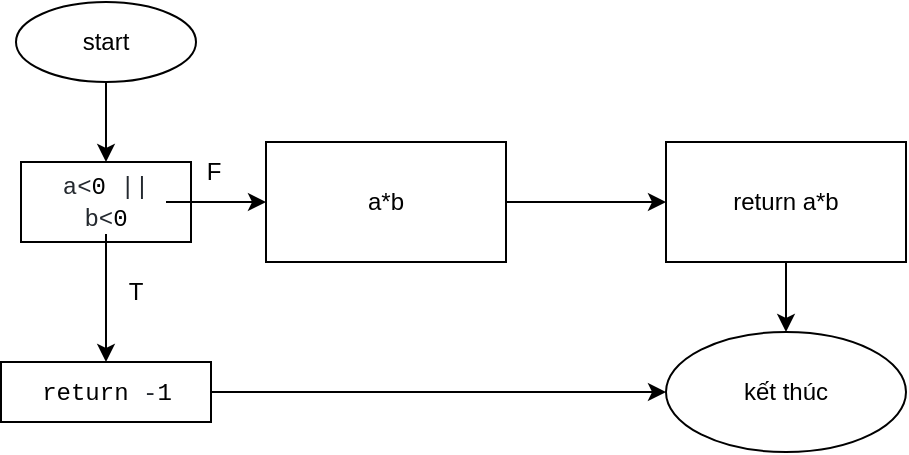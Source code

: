 <mxfile version="20.5.1" type="device" pages="2"><diagram id="QsDsP1UQCUS-W8YnPBmC" name="Trang-1"><mxGraphModel dx="1038" dy="547" grid="1" gridSize="10" guides="1" tooltips="1" connect="1" arrows="1" fold="1" page="1" pageScale="1" pageWidth="827" pageHeight="1169" math="0" shadow="0"><root><mxCell id="0"/><mxCell id="1" parent="0"/><mxCell id="bJGzbYupR0Wut7BkxatJ-3" value="" style="edgeStyle=orthogonalEdgeStyle;rounded=0;orthogonalLoop=1;jettySize=auto;html=1;" parent="1" source="bJGzbYupR0Wut7BkxatJ-1" target="bJGzbYupR0Wut7BkxatJ-2" edge="1"><mxGeometry relative="1" as="geometry"/></mxCell><mxCell id="bJGzbYupR0Wut7BkxatJ-1" value="start" style="ellipse;whiteSpace=wrap;html=1;" parent="1" vertex="1"><mxGeometry x="310" y="130" width="90" height="40" as="geometry"/></mxCell><mxCell id="bJGzbYupR0Wut7BkxatJ-2" value="" style="whiteSpace=wrap;html=1;" parent="1" vertex="1"><mxGeometry x="312.5" y="210" width="85" height="40" as="geometry"/></mxCell><mxCell id="bJGzbYupR0Wut7BkxatJ-6" value="" style="edgeStyle=orthogonalEdgeStyle;rounded=0;orthogonalLoop=1;jettySize=auto;html=1;" parent="1" source="bJGzbYupR0Wut7BkxatJ-4" target="bJGzbYupR0Wut7BkxatJ-5" edge="1"><mxGeometry relative="1" as="geometry"/></mxCell><mxCell id="bJGzbYupR0Wut7BkxatJ-10" value="" style="edgeStyle=orthogonalEdgeStyle;rounded=0;orthogonalLoop=1;jettySize=auto;html=1;" parent="1" source="bJGzbYupR0Wut7BkxatJ-4" target="bJGzbYupR0Wut7BkxatJ-9" edge="1"><mxGeometry relative="1" as="geometry"/></mxCell><mxCell id="bJGzbYupR0Wut7BkxatJ-4" value="&lt;span style=&quot;box-sizing: border-box; color: rgb(36, 41, 47); font-family: ui-monospace, SFMono-Regular, &amp;quot;SF Mono&amp;quot;, Menlo, Consolas, &amp;quot;Liberation Mono&amp;quot;, monospace; text-align: start; background-color: rgb(255, 255, 255);&quot; class=&quot;pl-s1&quot;&gt;a&lt;/span&gt;&lt;span style=&quot;color: rgb(36, 41, 47); font-family: ui-monospace, SFMono-Regular, &amp;quot;SF Mono&amp;quot;, Menlo, Consolas, &amp;quot;Liberation Mono&amp;quot;, monospace; text-align: start; background-color: rgb(255, 255, 255);&quot;&gt;&amp;lt;&lt;/span&gt;&lt;span style=&quot;box-sizing: border-box; color: var(--color-prettylights-syntax-constant); font-family: ui-monospace, SFMono-Regular, &amp;quot;SF Mono&amp;quot;, Menlo, Consolas, &amp;quot;Liberation Mono&amp;quot;, monospace; text-align: start; background-color: rgb(255, 255, 255);&quot; class=&quot;pl-c1&quot;&gt;0&lt;/span&gt;&lt;span style=&quot;color: rgb(36, 41, 47); font-family: ui-monospace, SFMono-Regular, &amp;quot;SF Mono&amp;quot;, Menlo, Consolas, &amp;quot;Liberation Mono&amp;quot;, monospace; text-align: start; background-color: rgb(255, 255, 255);&quot;&gt; || &lt;/span&gt;&lt;span style=&quot;box-sizing: border-box; color: rgb(36, 41, 47); font-family: ui-monospace, SFMono-Regular, &amp;quot;SF Mono&amp;quot;, Menlo, Consolas, &amp;quot;Liberation Mono&amp;quot;, monospace; text-align: start; background-color: rgb(255, 255, 255);&quot; class=&quot;pl-s1&quot;&gt;b&lt;/span&gt;&lt;span style=&quot;color: rgb(36, 41, 47); font-family: ui-monospace, SFMono-Regular, &amp;quot;SF Mono&amp;quot;, Menlo, Consolas, &amp;quot;Liberation Mono&amp;quot;, monospace; text-align: start; background-color: rgb(255, 255, 255);&quot;&gt;&amp;lt;&lt;/span&gt;&lt;span style=&quot;box-sizing: border-box; color: var(--color-prettylights-syntax-constant); font-family: ui-monospace, SFMono-Regular, &amp;quot;SF Mono&amp;quot;, Menlo, Consolas, &amp;quot;Liberation Mono&amp;quot;, monospace; text-align: start; background-color: rgb(255, 255, 255);&quot; class=&quot;pl-c1&quot;&gt;0&lt;/span&gt;" style="text;html=1;strokeColor=none;fillColor=none;align=center;verticalAlign=middle;whiteSpace=wrap;rounded=0;" parent="1" vertex="1"><mxGeometry x="325" y="215" width="60" height="30" as="geometry"/></mxCell><mxCell id="bJGzbYupR0Wut7BkxatJ-19" value="" style="edgeStyle=orthogonalEdgeStyle;rounded=0;orthogonalLoop=1;jettySize=auto;html=1;entryX=0;entryY=0.5;entryDx=0;entryDy=0;" parent="1" source="bJGzbYupR0Wut7BkxatJ-5" target="bJGzbYupR0Wut7BkxatJ-16" edge="1"><mxGeometry relative="1" as="geometry"><mxPoint x="630" y="325" as="targetPoint"/></mxGeometry></mxCell><mxCell id="bJGzbYupR0Wut7BkxatJ-5" value="&lt;span style=&quot;color: rgb(36, 41, 47); font-family: ui-monospace, SFMono-Regular, &amp;quot;SF Mono&amp;quot;, Menlo, Consolas, &amp;quot;Liberation Mono&amp;quot;, monospace; text-align: start; background-color: rgb(255, 255, 255);&quot;&gt; &lt;/span&gt;&lt;span style=&quot;box-sizing: border-box; color: var(--color-prettylights-syntax-keyword); font-family: ui-monospace, SFMono-Regular, &amp;quot;SF Mono&amp;quot;, Menlo, Consolas, &amp;quot;Liberation Mono&amp;quot;, monospace; text-align: start; background-color: rgb(255, 255, 255);&quot; class=&quot;pl-k&quot;&gt;return&lt;/span&gt;&lt;span style=&quot;color: rgb(36, 41, 47); font-family: ui-monospace, SFMono-Regular, &amp;quot;SF Mono&amp;quot;, Menlo, Consolas, &amp;quot;Liberation Mono&amp;quot;, monospace; text-align: start; background-color: rgb(255, 255, 255);&quot;&gt; -&lt;/span&gt;&lt;span style=&quot;box-sizing: border-box; color: var(--color-prettylights-syntax-constant); font-family: ui-monospace, SFMono-Regular, &amp;quot;SF Mono&amp;quot;, Menlo, Consolas, &amp;quot;Liberation Mono&amp;quot;, monospace; text-align: start; background-color: rgb(255, 255, 255);&quot; class=&quot;pl-c1&quot;&gt;1&lt;/span&gt;" style="whiteSpace=wrap;html=1;" parent="1" vertex="1"><mxGeometry x="302.5" y="310" width="105" height="30" as="geometry"/></mxCell><mxCell id="bJGzbYupR0Wut7BkxatJ-7" value="T" style="text;html=1;strokeColor=none;fillColor=none;align=center;verticalAlign=middle;whiteSpace=wrap;rounded=0;" parent="1" vertex="1"><mxGeometry x="340" y="260" width="60" height="30" as="geometry"/></mxCell><mxCell id="bJGzbYupR0Wut7BkxatJ-12" value="" style="edgeStyle=orthogonalEdgeStyle;rounded=0;orthogonalLoop=1;jettySize=auto;html=1;" parent="1" source="bJGzbYupR0Wut7BkxatJ-9" target="bJGzbYupR0Wut7BkxatJ-11" edge="1"><mxGeometry relative="1" as="geometry"/></mxCell><mxCell id="bJGzbYupR0Wut7BkxatJ-9" value="a*b" style="whiteSpace=wrap;html=1;" parent="1" vertex="1"><mxGeometry x="435" y="200" width="120" height="60" as="geometry"/></mxCell><mxCell id="bJGzbYupR0Wut7BkxatJ-17" value="" style="edgeStyle=orthogonalEdgeStyle;rounded=0;orthogonalLoop=1;jettySize=auto;html=1;" parent="1" source="bJGzbYupR0Wut7BkxatJ-11" target="bJGzbYupR0Wut7BkxatJ-16" edge="1"><mxGeometry relative="1" as="geometry"/></mxCell><mxCell id="bJGzbYupR0Wut7BkxatJ-11" value="return a*b" style="whiteSpace=wrap;html=1;" parent="1" vertex="1"><mxGeometry x="635" y="200" width="120" height="60" as="geometry"/></mxCell><mxCell id="bJGzbYupR0Wut7BkxatJ-16" value="kết thúc" style="ellipse;whiteSpace=wrap;html=1;" parent="1" vertex="1"><mxGeometry x="635" y="295" width="120" height="60" as="geometry"/></mxCell><mxCell id="bJGzbYupR0Wut7BkxatJ-20" value="F" style="text;html=1;strokeColor=none;fillColor=none;align=center;verticalAlign=middle;whiteSpace=wrap;rounded=0;" parent="1" vertex="1"><mxGeometry x="398" y="200" width="22" height="30" as="geometry"/></mxCell></root></mxGraphModel></diagram><diagram id="XW_aFr4J-Lh45vqCc94p" name="Page-2"><mxGraphModel dx="1038" dy="547" grid="1" gridSize="10" guides="1" tooltips="1" connect="1" arrows="1" fold="1" page="1" pageScale="1" pageWidth="850" pageHeight="1100" math="0" shadow="0"><root><mxCell id="0"/><mxCell id="1" parent="0"/><mxCell id="Zzxd0Dp_C9sussl7GeqN-1" value="" style="edgeStyle=orthogonalEdgeStyle;rounded=0;orthogonalLoop=1;jettySize=auto;html=1;" edge="1" parent="1" source="Zzxd0Dp_C9sussl7GeqN-2"><mxGeometry relative="1" as="geometry"><mxPoint x="355" y="210" as="targetPoint"/></mxGeometry></mxCell><mxCell id="Zzxd0Dp_C9sussl7GeqN-2" value="start" style="ellipse;whiteSpace=wrap;html=1;" vertex="1" parent="1"><mxGeometry x="310" y="130" width="90" height="40" as="geometry"/></mxCell><mxCell id="Zzxd0Dp_C9sussl7GeqN-4" value="" style="edgeStyle=orthogonalEdgeStyle;rounded=0;orthogonalLoop=1;jettySize=auto;html=1;exitX=0.25;exitY=1;exitDx=0;exitDy=0;" edge="1" parent="1" source="Zzxd0Dp_C9sussl7GeqN-9" target="Zzxd0Dp_C9sussl7GeqN-8"><mxGeometry relative="1" as="geometry"><mxPoint x="355" y="245" as="sourcePoint"/><mxPoint x="290" y="530" as="targetPoint"/></mxGeometry></mxCell><mxCell id="Zzxd0Dp_C9sussl7GeqN-5" value="" style="edgeStyle=orthogonalEdgeStyle;rounded=0;orthogonalLoop=1;jettySize=auto;html=1;exitX=1;exitY=0.5;exitDx=0;exitDy=0;" edge="1" parent="1" source="Zzxd0Dp_C9sussl7GeqN-21" target="Zzxd0Dp_C9sussl7GeqN-11"><mxGeometry relative="1" as="geometry"><mxPoint x="385" y="230" as="sourcePoint"/></mxGeometry></mxCell><mxCell id="Zzxd0Dp_C9sussl7GeqN-7" value="" style="edgeStyle=orthogonalEdgeStyle;rounded=0;orthogonalLoop=1;jettySize=auto;html=1;entryX=0;entryY=0.5;entryDx=0;entryDy=0;" edge="1" parent="1" source="Zzxd0Dp_C9sussl7GeqN-8" target="Zzxd0Dp_C9sussl7GeqN-14"><mxGeometry relative="1" as="geometry"><mxPoint x="630" y="325" as="targetPoint"/></mxGeometry></mxCell><mxCell id="Zzxd0Dp_C9sussl7GeqN-8" value="&lt;span style=&quot;color: rgb(36, 41, 47); font-family: ui-monospace, SFMono-Regular, &amp;quot;SF Mono&amp;quot;, Menlo, Consolas, &amp;quot;Liberation Mono&amp;quot;, monospace; text-align: start; background-color: rgb(255, 255, 255);&quot;&gt; &lt;/span&gt;&lt;span style=&quot;box-sizing: border-box; color: var(--color-prettylights-syntax-keyword); font-family: ui-monospace, SFMono-Regular, &amp;quot;SF Mono&amp;quot;, Menlo, Consolas, &amp;quot;Liberation Mono&amp;quot;, monospace; text-align: start; background-color: rgb(255, 255, 255);&quot; class=&quot;pl-k&quot;&gt;return&lt;/span&gt;&lt;span style=&quot;color: rgb(36, 41, 47); font-family: ui-monospace, SFMono-Regular, &amp;quot;SF Mono&amp;quot;, Menlo, Consolas, &amp;quot;Liberation Mono&amp;quot;, monospace; text-align: start; background-color: rgb(255, 255, 255);&quot;&gt; -&lt;/span&gt;&lt;span style=&quot;box-sizing: border-box; color: var(--color-prettylights-syntax-constant); font-family: ui-monospace, SFMono-Regular, &amp;quot;SF Mono&amp;quot;, Menlo, Consolas, &amp;quot;Liberation Mono&amp;quot;, monospace; text-align: start; background-color: rgb(255, 255, 255);&quot; class=&quot;pl-c1&quot;&gt;1&lt;/span&gt;" style="whiteSpace=wrap;html=1;" vertex="1" parent="1"><mxGeometry x="302.5" y="510" width="105" height="30" as="geometry"/></mxCell><mxCell id="Zzxd0Dp_C9sussl7GeqN-9" value="T" style="text;html=1;strokeColor=none;fillColor=none;align=center;verticalAlign=middle;whiteSpace=wrap;rounded=0;" vertex="1" parent="1"><mxGeometry x="340" y="260" width="60" height="30" as="geometry"/></mxCell><mxCell id="Zzxd0Dp_C9sussl7GeqN-10" value="" style="edgeStyle=orthogonalEdgeStyle;rounded=0;orthogonalLoop=1;jettySize=auto;html=1;" edge="1" parent="1" source="Zzxd0Dp_C9sussl7GeqN-11" target="Zzxd0Dp_C9sussl7GeqN-13"><mxGeometry relative="1" as="geometry"/></mxCell><mxCell id="Zzxd0Dp_C9sussl7GeqN-11" value="a*b" style="whiteSpace=wrap;html=1;" vertex="1" parent="1"><mxGeometry x="480" y="220" width="120" height="60" as="geometry"/></mxCell><mxCell id="Zzxd0Dp_C9sussl7GeqN-12" value="" style="edgeStyle=orthogonalEdgeStyle;rounded=0;orthogonalLoop=1;jettySize=auto;html=1;" edge="1" parent="1" source="Zzxd0Dp_C9sussl7GeqN-13" target="Zzxd0Dp_C9sussl7GeqN-14"><mxGeometry relative="1" as="geometry"/></mxCell><mxCell id="Zzxd0Dp_C9sussl7GeqN-13" value="return a*b" style="whiteSpace=wrap;html=1;" vertex="1" parent="1"><mxGeometry x="635" y="220" width="120" height="60" as="geometry"/></mxCell><mxCell id="Zzxd0Dp_C9sussl7GeqN-14" value="kết thúc" style="ellipse;whiteSpace=wrap;html=1;" vertex="1" parent="1"><mxGeometry x="635" y="355" width="120" height="60" as="geometry"/></mxCell><mxCell id="Zzxd0Dp_C9sussl7GeqN-15" value="F" style="text;html=1;strokeColor=none;fillColor=none;align=center;verticalAlign=middle;whiteSpace=wrap;rounded=0;" vertex="1" parent="1"><mxGeometry x="407.5" y="215" width="22" height="30" as="geometry"/></mxCell><mxCell id="Zzxd0Dp_C9sussl7GeqN-21" value="&lt;span style=&quot;box-sizing: border-box; color: rgb(36, 41, 47); font-family: ui-monospace, SFMono-Regular, &amp;quot;SF Mono&amp;quot;, Menlo, Consolas, &amp;quot;Liberation Mono&amp;quot;, monospace; text-align: start; background-color: rgb(255, 255, 255);&quot; class=&quot;pl-s1&quot;&gt;a&lt;/span&gt;&lt;span style=&quot;color: rgb(36, 41, 47); font-family: ui-monospace, SFMono-Regular, &amp;quot;SF Mono&amp;quot;, Menlo, Consolas, &amp;quot;Liberation Mono&amp;quot;, monospace; text-align: start; background-color: rgb(255, 255, 255);&quot;&gt;&amp;lt;&lt;/span&gt;&lt;span style=&quot;color: var(--color-prettylights-syntax-constant); box-sizing: border-box; font-family: ui-monospace, SFMono-Regular, &amp;quot;SF Mono&amp;quot;, Menlo, Consolas, &amp;quot;Liberation Mono&amp;quot;, monospace; text-align: start; background-color: rgb(255, 255, 255);&quot; class=&quot;pl-c1&quot;&gt;0&lt;/span&gt;&lt;span style=&quot;color: rgb(36, 41, 47); font-family: ui-monospace, SFMono-Regular, &amp;quot;SF Mono&amp;quot;, Menlo, Consolas, &amp;quot;Liberation Mono&amp;quot;, monospace; text-align: start; background-color: rgb(255, 255, 255);&quot;&gt;&amp;nbsp;||&amp;nbsp;&lt;/span&gt;&lt;span style=&quot;box-sizing: border-box; color: rgb(36, 41, 47); font-family: ui-monospace, SFMono-Regular, &amp;quot;SF Mono&amp;quot;, Menlo, Consolas, &amp;quot;Liberation Mono&amp;quot;, monospace; text-align: start; background-color: rgb(255, 255, 255);&quot; class=&quot;pl-s1&quot;&gt;b&lt;/span&gt;&lt;span style=&quot;color: rgb(36, 41, 47); font-family: ui-monospace, SFMono-Regular, &amp;quot;SF Mono&amp;quot;, Menlo, Consolas, &amp;quot;Liberation Mono&amp;quot;, monospace; text-align: start; background-color: rgb(255, 255, 255);&quot;&gt;&amp;lt;&lt;/span&gt;&lt;span style=&quot;color: var(--color-prettylights-syntax-constant); box-sizing: border-box; font-family: ui-monospace, SFMono-Regular, &amp;quot;SF Mono&amp;quot;, Menlo, Consolas, &amp;quot;Liberation Mono&amp;quot;, monospace; text-align: start; background-color: rgb(255, 255, 255);&quot; class=&quot;pl-c1&quot;&gt;0&lt;/span&gt;" style="rhombus;whiteSpace=wrap;html=1;" vertex="1" parent="1"><mxGeometry x="318" y="210" width="80" height="80" as="geometry"/></mxCell><mxCell id="Zzxd0Dp_C9sussl7GeqN-22" value="T" style="text;html=1;align=center;verticalAlign=middle;resizable=0;points=[];autosize=1;strokeColor=none;fillColor=none;" vertex="1" parent="1"><mxGeometry x="300" y="325" width="30" height="30" as="geometry"/></mxCell><mxCell id="Zzxd0Dp_C9sussl7GeqN-23" value="1" style="text;html=1;strokeColor=none;fillColor=none;align=center;verticalAlign=middle;whiteSpace=wrap;rounded=0;" vertex="1" parent="1"><mxGeometry x="240" y="140" width="60" height="30" as="geometry"/></mxCell><mxCell id="Zzxd0Dp_C9sussl7GeqN-24" value="2" style="text;html=1;align=center;verticalAlign=middle;resizable=0;points=[];autosize=1;strokeColor=none;fillColor=none;" vertex="1" parent="1"><mxGeometry x="265" y="225" width="30" height="30" as="geometry"/></mxCell><mxCell id="Zzxd0Dp_C9sussl7GeqN-25" value="3" style="text;html=1;align=center;verticalAlign=middle;resizable=0;points=[];autosize=1;strokeColor=none;fillColor=none;" vertex="1" parent="1"><mxGeometry x="255" y="510" width="30" height="30" as="geometry"/></mxCell><mxCell id="Zzxd0Dp_C9sussl7GeqN-26" value="4" style="text;html=1;align=center;verticalAlign=middle;resizable=0;points=[];autosize=1;strokeColor=none;fillColor=none;" vertex="1" parent="1"><mxGeometry x="525" y="155" width="30" height="30" as="geometry"/></mxCell><mxCell id="Zzxd0Dp_C9sussl7GeqN-27" value="5" style="text;html=1;align=center;verticalAlign=middle;resizable=0;points=[];autosize=1;strokeColor=none;fillColor=none;" vertex="1" parent="1"><mxGeometry x="675" y="165" width="30" height="30" as="geometry"/></mxCell><mxCell id="Zzxd0Dp_C9sussl7GeqN-28" value="6" style="text;html=1;align=center;verticalAlign=middle;resizable=0;points=[];autosize=1;strokeColor=none;fillColor=none;" vertex="1" parent="1"><mxGeometry x="765" y="375" width="30" height="30" as="geometry"/></mxCell></root></mxGraphModel></diagram></mxfile>